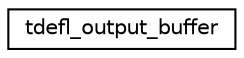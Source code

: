 digraph "Graphical Class Hierarchy"
{
 // LATEX_PDF_SIZE
  edge [fontname="Helvetica",fontsize="10",labelfontname="Helvetica",labelfontsize="10"];
  node [fontname="Helvetica",fontsize="10",shape=record];
  rankdir="LR";
  Node0 [label="tdefl_output_buffer",height=0.2,width=0.4,color="black", fillcolor="white", style="filled",URL="$db/d70/structtdefl__output__buffer.html",tooltip=" "];
}
